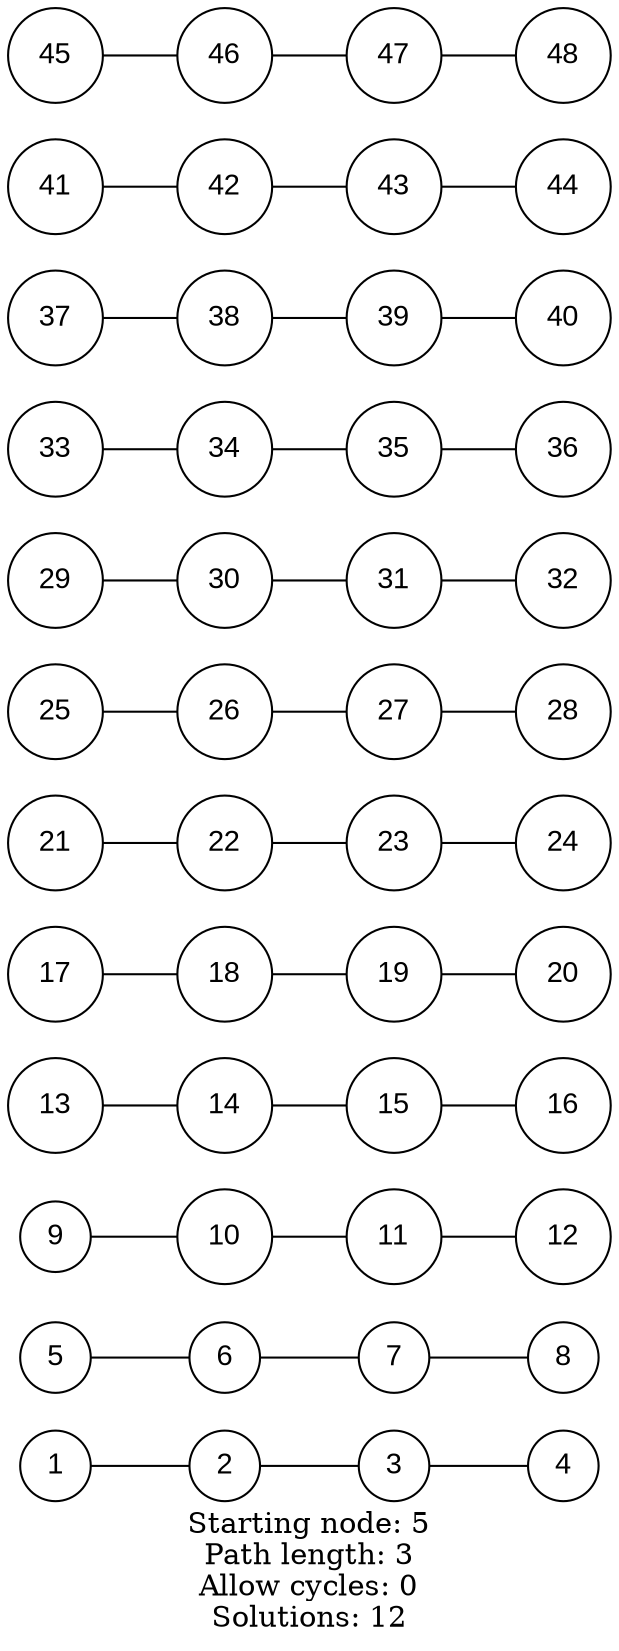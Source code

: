 graph Petersen
{
	graph [label = "Starting node: 5\nPath length: 3\nAllow cycles: 0\nSolutions: 12" rankdir = LR]

	"1" [color = "black" fontname = "Arial" height = "0.400000" label = "\N" name = "1" shape = "circle" width = "0.400000"]
	"2" [color = "black" fontname = "Arial" height = "0.400000" label = "\N" name = "2" shape = "circle" width = "0.400000"]
	"3" [color = "black" fontname = "Arial" height = "0.400000" label = "\N" name = "3" shape = "circle" width = "0.400000"]
	"4" [color = "black" fontname = "Arial" height = "0.400000" label = "\N" name = "4" shape = "circle" width = "0.400000"]
	"5" [color = "black" fontname = "Arial" height = "0.400000" label = "\N" name = "5" shape = "circle" width = "0.400000"]
	"6" [color = "black" fontname = "Arial" height = "0.400000" label = "\N" name = "6" shape = "circle" width = "0.400000"]
	"7" [color = "black" fontname = "Arial" height = "0.400000" label = "\N" name = "7" shape = "circle" width = "0.400000"]
	"8" [color = "black" fontname = "Arial" height = "0.400000" label = "\N" name = "8" shape = "circle" width = "0.400000"]
	"9" [color = "black" fontname = "Arial" height = "0.400000" label = "\N" name = "9" shape = "circle" width = "0.400000"]
	"10" [color = "black" fontname = "Arial" height = "0.400000" label = "\N" name = "10" shape = "circle" width = "0.400000"]
	"11" [color = "black" fontname = "Arial" height = "0.400000" label = "\N" name = "11" shape = "circle" width = "0.400000"]
	"12" [color = "black" fontname = "Arial" height = "0.400000" label = "\N" name = "12" shape = "circle" width = "0.400000"]
	"13" [color = "black" fontname = "Arial" height = "0.400000" label = "\N" name = "13" shape = "circle" width = "0.400000"]
	"14" [color = "black" fontname = "Arial" height = "0.400000" label = "\N" name = "14" shape = "circle" width = "0.400000"]
	"15" [color = "black" fontname = "Arial" height = "0.400000" label = "\N" name = "15" shape = "circle" width = "0.400000"]
	"16" [color = "black" fontname = "Arial" height = "0.400000" label = "\N" name = "16" shape = "circle" width = "0.400000"]
	"17" [color = "black" fontname = "Arial" height = "0.400000" label = "\N" name = "17" shape = "circle" width = "0.400000"]
	"18" [color = "black" fontname = "Arial" height = "0.400000" label = "\N" name = "18" shape = "circle" width = "0.400000"]
	"19" [color = "black" fontname = "Arial" height = "0.400000" label = "\N" name = "19" shape = "circle" width = "0.400000"]
	"20" [color = "black" fontname = "Arial" height = "0.400000" label = "\N" name = "20" shape = "circle" width = "0.400000"]
	"21" [color = "black" fontname = "Arial" height = "0.400000" label = "\N" name = "21" shape = "circle" width = "0.400000"]
	"22" [color = "black" fontname = "Arial" height = "0.400000" label = "\N" name = "22" shape = "circle" width = "0.400000"]
	"23" [color = "black" fontname = "Arial" height = "0.400000" label = "\N" name = "23" shape = "circle" width = "0.400000"]
	"24" [color = "black" fontname = "Arial" height = "0.400000" label = "\N" name = "24" shape = "circle" width = "0.400000"]
	"25" [color = "black" fontname = "Arial" height = "0.400000" label = "\N" name = "25" shape = "circle" width = "0.400000"]
	"26" [color = "black" fontname = "Arial" height = "0.400000" label = "\N" name = "26" shape = "circle" width = "0.400000"]
	"27" [color = "black" fontname = "Arial" height = "0.400000" label = "\N" name = "27" shape = "circle" width = "0.400000"]
	"28" [color = "black" fontname = "Arial" height = "0.400000" label = "\N" name = "28" shape = "circle" width = "0.400000"]
	"29" [color = "black" fontname = "Arial" height = "0.400000" label = "\N" name = "29" shape = "circle" width = "0.400000"]
	"30" [color = "black" fontname = "Arial" height = "0.400000" label = "\N" name = "30" shape = "circle" width = "0.400000"]
	"31" [color = "black" fontname = "Arial" height = "0.400000" label = "\N" name = "31" shape = "circle" width = "0.400000"]
	"32" [color = "black" fontname = "Arial" height = "0.400000" label = "\N" name = "32" shape = "circle" width = "0.400000"]
	"33" [color = "black" fontname = "Arial" height = "0.400000" label = "\N" name = "33" shape = "circle" width = "0.400000"]
	"34" [color = "black" fontname = "Arial" height = "0.400000" label = "\N" name = "34" shape = "circle" width = "0.400000"]
	"35" [color = "black" fontname = "Arial" height = "0.400000" label = "\N" name = "35" shape = "circle" width = "0.400000"]
	"36" [color = "black" fontname = "Arial" height = "0.400000" label = "\N" name = "36" shape = "circle" width = "0.400000"]
	"37" [color = "black" fontname = "Arial" height = "0.400000" label = "\N" name = "37" shape = "circle" width = "0.400000"]
	"38" [color = "black" fontname = "Arial" height = "0.400000" label = "\N" name = "38" shape = "circle" width = "0.400000"]
	"39" [color = "black" fontname = "Arial" height = "0.400000" label = "\N" name = "39" shape = "circle" width = "0.400000"]
	"40" [color = "black" fontname = "Arial" height = "0.400000" label = "\N" name = "40" shape = "circle" width = "0.400000"]
	"41" [color = "black" fontname = "Arial" height = "0.400000" label = "\N" name = "41" shape = "circle" width = "0.400000"]
	"42" [color = "black" fontname = "Arial" height = "0.400000" label = "\N" name = "42" shape = "circle" width = "0.400000"]
	"43" [color = "black" fontname = "Arial" height = "0.400000" label = "\N" name = "43" shape = "circle" width = "0.400000"]
	"44" [color = "black" fontname = "Arial" height = "0.400000" label = "\N" name = "44" shape = "circle" width = "0.400000"]
	"45" [color = "black" fontname = "Arial" height = "0.400000" label = "\N" name = "45" shape = "circle" width = "0.400000"]
	"46" [color = "black" fontname = "Arial" height = "0.400000" label = "\N" name = "46" shape = "circle" width = "0.400000"]
	"47" [color = "black" fontname = "Arial" height = "0.400000" label = "\N" name = "47" shape = "circle" width = "0.400000"]
	"48" [color = "black" fontname = "Arial" height = "0.400000" label = "\N" name = "48" shape = "circle" width = "0.400000"]
	"1" -- "2" -- "3" -- "4";
	"5" -- "6" -- "7" -- "8";
	"9" -- "10" -- "11" -- "12";
	"13" -- "14" -- "15" -- "16";
	"17" -- "18" -- "19" -- "20";
	"21" -- "22" -- "23" -- "24";
	"25" -- "26" -- "27" -- "28";
	"29" -- "30" -- "31" -- "32";
	"33" -- "34" -- "35" -- "36";
	"37" -- "38" -- "39" -- "40";
	"41" -- "42" -- "43" -- "44";
	"45" -- "46" -- "47" -- "48";
}

